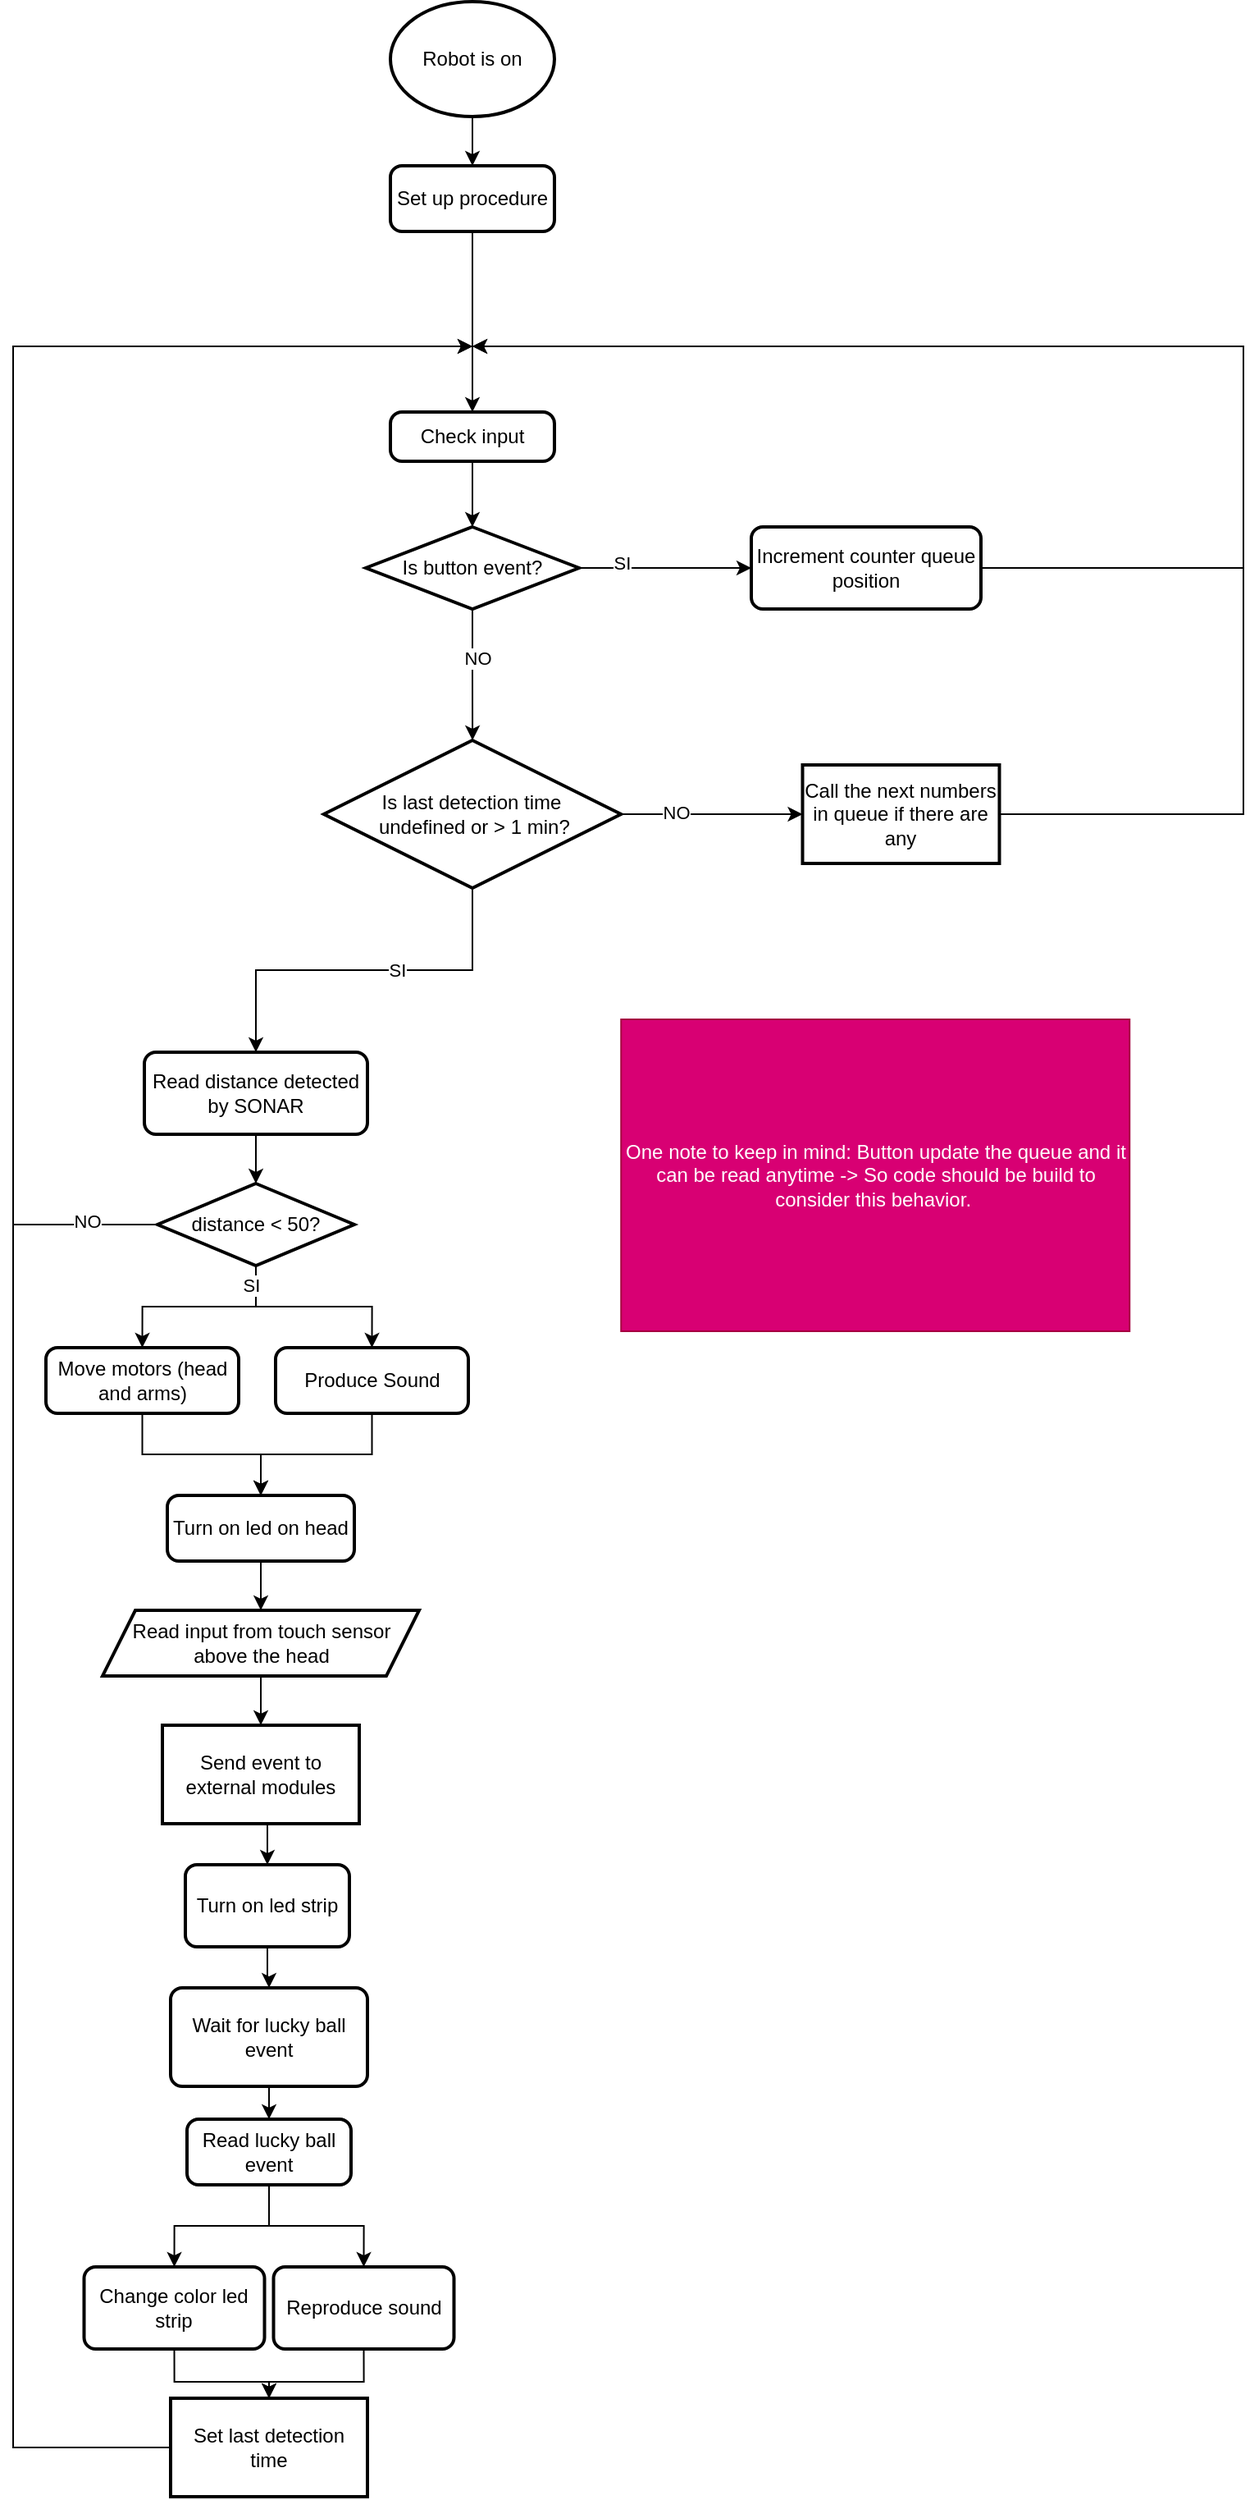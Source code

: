 <mxfile version="26.2.14">
  <diagram id="C5RBs43oDa-KdzZeNtuy" name="Page-1">
    <mxGraphModel dx="2262" dy="2700" grid="1" gridSize="10" guides="1" tooltips="1" connect="1" arrows="1" fold="1" page="1" pageScale="1" pageWidth="827" pageHeight="1169" math="0" shadow="0">
      <root>
        <mxCell id="WIyWlLk6GJQsqaUBKTNV-0" />
        <mxCell id="WIyWlLk6GJQsqaUBKTNV-1" parent="WIyWlLk6GJQsqaUBKTNV-0" />
        <mxCell id="xqUfiWubJbebN2fs-ksx-53" value="" style="edgeStyle=orthogonalEdgeStyle;rounded=0;orthogonalLoop=1;jettySize=auto;html=1;" edge="1" parent="WIyWlLk6GJQsqaUBKTNV-1" source="xqUfiWubJbebN2fs-ksx-7" target="xqUfiWubJbebN2fs-ksx-52">
          <mxGeometry relative="1" as="geometry" />
        </mxCell>
        <mxCell id="xqUfiWubJbebN2fs-ksx-7" value="Robot is on" style="strokeWidth=2;html=1;shape=mxgraph.flowchart.start_1;whiteSpace=wrap;" vertex="1" parent="WIyWlLk6GJQsqaUBKTNV-1">
          <mxGeometry x="349.99" y="-600" width="100" height="70" as="geometry" />
        </mxCell>
        <mxCell id="xqUfiWubJbebN2fs-ksx-67" value="" style="edgeStyle=orthogonalEdgeStyle;rounded=0;orthogonalLoop=1;jettySize=auto;html=1;" edge="1" parent="WIyWlLk6GJQsqaUBKTNV-1" source="xqUfiWubJbebN2fs-ksx-44" target="xqUfiWubJbebN2fs-ksx-66">
          <mxGeometry relative="1" as="geometry" />
        </mxCell>
        <mxCell id="xqUfiWubJbebN2fs-ksx-44" value="Move motors (head and arms)" style="rounded=1;whiteSpace=wrap;html=1;absoluteArcSize=1;arcSize=14;strokeWidth=2;" vertex="1" parent="WIyWlLk6GJQsqaUBKTNV-1">
          <mxGeometry x="140" y="220" width="117.5" height="40" as="geometry" />
        </mxCell>
        <mxCell id="xqUfiWubJbebN2fs-ksx-68" value="" style="edgeStyle=orthogonalEdgeStyle;rounded=0;orthogonalLoop=1;jettySize=auto;html=1;" edge="1" parent="WIyWlLk6GJQsqaUBKTNV-1" source="xqUfiWubJbebN2fs-ksx-45" target="xqUfiWubJbebN2fs-ksx-66">
          <mxGeometry relative="1" as="geometry" />
        </mxCell>
        <mxCell id="xqUfiWubJbebN2fs-ksx-45" value="Produce Sound" style="rounded=1;whiteSpace=wrap;html=1;absoluteArcSize=1;arcSize=14;strokeWidth=2;" vertex="1" parent="WIyWlLk6GJQsqaUBKTNV-1">
          <mxGeometry x="280" y="220" width="117.5" height="40" as="geometry" />
        </mxCell>
        <mxCell id="xqUfiWubJbebN2fs-ksx-93" style="edgeStyle=orthogonalEdgeStyle;rounded=0;orthogonalLoop=1;jettySize=auto;html=1;exitX=0.5;exitY=1;exitDx=0;exitDy=0;entryX=0.5;entryY=0;entryDx=0;entryDy=0;" edge="1" parent="WIyWlLk6GJQsqaUBKTNV-1" source="xqUfiWubJbebN2fs-ksx-52" target="xqUfiWubJbebN2fs-ksx-92">
          <mxGeometry relative="1" as="geometry" />
        </mxCell>
        <mxCell id="xqUfiWubJbebN2fs-ksx-52" value="Set up procedure" style="rounded=1;whiteSpace=wrap;html=1;absoluteArcSize=1;arcSize=14;strokeWidth=2;" vertex="1" parent="WIyWlLk6GJQsqaUBKTNV-1">
          <mxGeometry x="349.99" y="-500" width="100" height="40" as="geometry" />
        </mxCell>
        <mxCell id="xqUfiWubJbebN2fs-ksx-57" value="" style="edgeStyle=orthogonalEdgeStyle;rounded=0;orthogonalLoop=1;jettySize=auto;html=1;" edge="1" parent="WIyWlLk6GJQsqaUBKTNV-1" source="xqUfiWubJbebN2fs-ksx-54" target="xqUfiWubJbebN2fs-ksx-56">
          <mxGeometry relative="1" as="geometry" />
        </mxCell>
        <mxCell id="xqUfiWubJbebN2fs-ksx-54" value="Read distance detected by SONAR" style="rounded=1;whiteSpace=wrap;html=1;absoluteArcSize=1;arcSize=14;strokeWidth=2;" vertex="1" parent="WIyWlLk6GJQsqaUBKTNV-1">
          <mxGeometry x="200" y="40" width="136" height="50" as="geometry" />
        </mxCell>
        <mxCell id="xqUfiWubJbebN2fs-ksx-125" style="edgeStyle=orthogonalEdgeStyle;rounded=0;orthogonalLoop=1;jettySize=auto;html=1;exitX=0;exitY=0.5;exitDx=0;exitDy=0;exitPerimeter=0;" edge="1" parent="WIyWlLk6GJQsqaUBKTNV-1" source="xqUfiWubJbebN2fs-ksx-56">
          <mxGeometry relative="1" as="geometry">
            <mxPoint x="400" y="-390" as="targetPoint" />
            <Array as="points">
              <mxPoint x="120" y="145" />
              <mxPoint x="120" y="-390" />
            </Array>
          </mxGeometry>
        </mxCell>
        <mxCell id="xqUfiWubJbebN2fs-ksx-126" value="NO" style="edgeLabel;html=1;align=center;verticalAlign=middle;resizable=0;points=[];" vertex="1" connectable="0" parent="xqUfiWubJbebN2fs-ksx-125">
          <mxGeometry x="-0.905" y="-2" relative="1" as="geometry">
            <mxPoint as="offset" />
          </mxGeometry>
        </mxCell>
        <mxCell id="xqUfiWubJbebN2fs-ksx-56" value="distance &amp;lt; 50?" style="strokeWidth=2;html=1;shape=mxgraph.flowchart.decision;whiteSpace=wrap;" vertex="1" parent="WIyWlLk6GJQsqaUBKTNV-1">
          <mxGeometry x="208" y="120" width="120" height="50" as="geometry" />
        </mxCell>
        <mxCell id="xqUfiWubJbebN2fs-ksx-59" value="" style="edgeStyle=orthogonalEdgeStyle;rounded=0;orthogonalLoop=1;jettySize=auto;html=1;exitX=0.5;exitY=1;exitDx=0;exitDy=0;exitPerimeter=0;entryX=0.5;entryY=0;entryDx=0;entryDy=0;" edge="1" parent="WIyWlLk6GJQsqaUBKTNV-1" source="xqUfiWubJbebN2fs-ksx-56" target="xqUfiWubJbebN2fs-ksx-44">
          <mxGeometry relative="1" as="geometry">
            <mxPoint x="270" y="190" as="sourcePoint" />
            <mxPoint x="268" y="210" as="targetPoint" />
          </mxGeometry>
        </mxCell>
        <mxCell id="xqUfiWubJbebN2fs-ksx-61" value="" style="edgeStyle=orthogonalEdgeStyle;rounded=0;orthogonalLoop=1;jettySize=auto;html=1;exitX=0.5;exitY=1;exitDx=0;exitDy=0;exitPerimeter=0;entryX=0.5;entryY=0;entryDx=0;entryDy=0;" edge="1" parent="WIyWlLk6GJQsqaUBKTNV-1" source="xqUfiWubJbebN2fs-ksx-56" target="xqUfiWubJbebN2fs-ksx-45">
          <mxGeometry relative="1" as="geometry">
            <mxPoint x="278" y="180" as="sourcePoint" />
            <mxPoint x="209" y="230" as="targetPoint" />
          </mxGeometry>
        </mxCell>
        <mxCell id="xqUfiWubJbebN2fs-ksx-62" value="SI" style="edgeLabel;html=1;align=center;verticalAlign=middle;resizable=0;points=[];" vertex="1" connectable="0" parent="xqUfiWubJbebN2fs-ksx-61">
          <mxGeometry x="-0.808" y="-3" relative="1" as="geometry">
            <mxPoint as="offset" />
          </mxGeometry>
        </mxCell>
        <mxCell id="xqUfiWubJbebN2fs-ksx-71" value="" style="edgeStyle=orthogonalEdgeStyle;rounded=0;orthogonalLoop=1;jettySize=auto;html=1;" edge="1" parent="WIyWlLk6GJQsqaUBKTNV-1" source="xqUfiWubJbebN2fs-ksx-66" target="xqUfiWubJbebN2fs-ksx-70">
          <mxGeometry relative="1" as="geometry" />
        </mxCell>
        <mxCell id="xqUfiWubJbebN2fs-ksx-66" value="Turn on led on head" style="rounded=1;whiteSpace=wrap;html=1;absoluteArcSize=1;arcSize=14;strokeWidth=2;" vertex="1" parent="WIyWlLk6GJQsqaUBKTNV-1">
          <mxGeometry x="214" y="310" width="114" height="40" as="geometry" />
        </mxCell>
        <mxCell id="xqUfiWubJbebN2fs-ksx-73" value="" style="edgeStyle=orthogonalEdgeStyle;rounded=0;orthogonalLoop=1;jettySize=auto;html=1;" edge="1" parent="WIyWlLk6GJQsqaUBKTNV-1" source="xqUfiWubJbebN2fs-ksx-70" target="xqUfiWubJbebN2fs-ksx-72">
          <mxGeometry relative="1" as="geometry" />
        </mxCell>
        <mxCell id="xqUfiWubJbebN2fs-ksx-70" value="Read input from touch sensor above the head" style="shape=parallelogram;perimeter=parallelogramPerimeter;whiteSpace=wrap;html=1;fixedSize=1;rounded=1;absoluteArcSize=1;arcSize=0;strokeWidth=2;" vertex="1" parent="WIyWlLk6GJQsqaUBKTNV-1">
          <mxGeometry x="174.5" y="380" width="193" height="40" as="geometry" />
        </mxCell>
        <mxCell id="xqUfiWubJbebN2fs-ksx-104" style="edgeStyle=orthogonalEdgeStyle;rounded=0;orthogonalLoop=1;jettySize=auto;html=1;exitX=0.5;exitY=1;exitDx=0;exitDy=0;entryX=0.5;entryY=0;entryDx=0;entryDy=0;" edge="1" parent="WIyWlLk6GJQsqaUBKTNV-1" source="xqUfiWubJbebN2fs-ksx-72" target="xqUfiWubJbebN2fs-ksx-101">
          <mxGeometry relative="1" as="geometry" />
        </mxCell>
        <mxCell id="xqUfiWubJbebN2fs-ksx-72" value="Send event to external modules" style="rounded=1;whiteSpace=wrap;html=1;absoluteArcSize=1;arcSize=0;strokeWidth=2;" vertex="1" parent="WIyWlLk6GJQsqaUBKTNV-1">
          <mxGeometry x="211" y="450" width="120" height="60" as="geometry" />
        </mxCell>
        <mxCell id="xqUfiWubJbebN2fs-ksx-74" value="Set last detection time" style="whiteSpace=wrap;html=1;rounded=1;absoluteArcSize=1;arcSize=0;strokeWidth=2;" vertex="1" parent="WIyWlLk6GJQsqaUBKTNV-1">
          <mxGeometry x="216" y="860" width="120" height="60" as="geometry" />
        </mxCell>
        <mxCell id="xqUfiWubJbebN2fs-ksx-86" style="edgeStyle=orthogonalEdgeStyle;rounded=0;orthogonalLoop=1;jettySize=auto;html=1;exitX=0.5;exitY=1;exitDx=0;exitDy=0;exitPerimeter=0;entryX=0.5;entryY=0;entryDx=0;entryDy=0;" edge="1" parent="WIyWlLk6GJQsqaUBKTNV-1" source="xqUfiWubJbebN2fs-ksx-82" target="xqUfiWubJbebN2fs-ksx-54">
          <mxGeometry relative="1" as="geometry" />
        </mxCell>
        <mxCell id="xqUfiWubJbebN2fs-ksx-88" value="SI" style="edgeLabel;html=1;align=center;verticalAlign=middle;resizable=0;points=[];" vertex="1" connectable="0" parent="xqUfiWubJbebN2fs-ksx-86">
          <mxGeometry x="-0.166" relative="1" as="geometry">
            <mxPoint as="offset" />
          </mxGeometry>
        </mxCell>
        <mxCell id="xqUfiWubJbebN2fs-ksx-136" value="" style="edgeStyle=orthogonalEdgeStyle;rounded=0;orthogonalLoop=1;jettySize=auto;html=1;" edge="1" parent="WIyWlLk6GJQsqaUBKTNV-1" source="xqUfiWubJbebN2fs-ksx-82" target="xqUfiWubJbebN2fs-ksx-135">
          <mxGeometry relative="1" as="geometry" />
        </mxCell>
        <mxCell id="xqUfiWubJbebN2fs-ksx-140" value="NO" style="edgeLabel;html=1;align=center;verticalAlign=middle;resizable=0;points=[];" vertex="1" connectable="0" parent="xqUfiWubJbebN2fs-ksx-136">
          <mxGeometry x="-0.391" y="1" relative="1" as="geometry">
            <mxPoint as="offset" />
          </mxGeometry>
        </mxCell>
        <mxCell id="xqUfiWubJbebN2fs-ksx-82" value="Is last detection time&lt;div&gt;&amp;nbsp;undefined or &amp;gt; 1 min?&lt;/div&gt;" style="strokeWidth=2;html=1;shape=mxgraph.flowchart.decision;whiteSpace=wrap;" vertex="1" parent="WIyWlLk6GJQsqaUBKTNV-1">
          <mxGeometry x="309.37" y="-150" width="181.25" height="90" as="geometry" />
        </mxCell>
        <mxCell id="xqUfiWubJbebN2fs-ksx-85" style="edgeStyle=orthogonalEdgeStyle;rounded=0;orthogonalLoop=1;jettySize=auto;html=1;exitX=0;exitY=0.5;exitDx=0;exitDy=0;" edge="1" parent="WIyWlLk6GJQsqaUBKTNV-1" source="xqUfiWubJbebN2fs-ksx-74">
          <mxGeometry relative="1" as="geometry">
            <mxPoint x="400" y="-390" as="targetPoint" />
            <Array as="points">
              <mxPoint x="120" y="890" />
              <mxPoint x="120" y="-390" />
            </Array>
          </mxGeometry>
        </mxCell>
        <mxCell id="xqUfiWubJbebN2fs-ksx-122" style="edgeStyle=orthogonalEdgeStyle;rounded=0;orthogonalLoop=1;jettySize=auto;html=1;exitX=0.5;exitY=1;exitDx=0;exitDy=0;" edge="1" parent="WIyWlLk6GJQsqaUBKTNV-1" source="xqUfiWubJbebN2fs-ksx-92" target="xqUfiWubJbebN2fs-ksx-98">
          <mxGeometry relative="1" as="geometry" />
        </mxCell>
        <mxCell id="xqUfiWubJbebN2fs-ksx-92" value="Check input" style="rounded=1;whiteSpace=wrap;html=1;absoluteArcSize=1;arcSize=14;strokeWidth=2;" vertex="1" parent="WIyWlLk6GJQsqaUBKTNV-1">
          <mxGeometry x="349.99" y="-350" width="100" height="30" as="geometry" />
        </mxCell>
        <mxCell id="xqUfiWubJbebN2fs-ksx-120" style="edgeStyle=orthogonalEdgeStyle;rounded=0;orthogonalLoop=1;jettySize=auto;html=1;exitX=0.5;exitY=1;exitDx=0;exitDy=0;exitPerimeter=0;" edge="1" parent="WIyWlLk6GJQsqaUBKTNV-1" source="xqUfiWubJbebN2fs-ksx-98" target="xqUfiWubJbebN2fs-ksx-82">
          <mxGeometry relative="1" as="geometry" />
        </mxCell>
        <mxCell id="xqUfiWubJbebN2fs-ksx-127" value="NO" style="edgeLabel;html=1;align=center;verticalAlign=middle;resizable=0;points=[];" vertex="1" connectable="0" parent="xqUfiWubJbebN2fs-ksx-120">
          <mxGeometry x="-0.269" y="3" relative="1" as="geometry">
            <mxPoint as="offset" />
          </mxGeometry>
        </mxCell>
        <mxCell id="xqUfiWubJbebN2fs-ksx-130" style="edgeStyle=orthogonalEdgeStyle;rounded=0;orthogonalLoop=1;jettySize=auto;html=1;exitX=1;exitY=0.5;exitDx=0;exitDy=0;exitPerimeter=0;entryX=0;entryY=0.5;entryDx=0;entryDy=0;" edge="1" parent="WIyWlLk6GJQsqaUBKTNV-1" source="xqUfiWubJbebN2fs-ksx-98">
          <mxGeometry relative="1" as="geometry">
            <mxPoint x="570" y="-255" as="targetPoint" />
          </mxGeometry>
        </mxCell>
        <mxCell id="xqUfiWubJbebN2fs-ksx-133" value="SI" style="edgeLabel;html=1;align=center;verticalAlign=middle;resizable=0;points=[];" vertex="1" connectable="0" parent="xqUfiWubJbebN2fs-ksx-130">
          <mxGeometry x="-0.506" y="3" relative="1" as="geometry">
            <mxPoint as="offset" />
          </mxGeometry>
        </mxCell>
        <mxCell id="xqUfiWubJbebN2fs-ksx-98" value="Is button event?" style="strokeWidth=2;html=1;shape=mxgraph.flowchart.decision;whiteSpace=wrap;" vertex="1" parent="WIyWlLk6GJQsqaUBKTNV-1">
          <mxGeometry x="334.99" y="-280" width="130.01" height="50" as="geometry" />
        </mxCell>
        <mxCell id="xqUfiWubJbebN2fs-ksx-107" value="" style="edgeStyle=orthogonalEdgeStyle;rounded=0;orthogonalLoop=1;jettySize=auto;html=1;" edge="1" parent="WIyWlLk6GJQsqaUBKTNV-1" source="xqUfiWubJbebN2fs-ksx-101" target="xqUfiWubJbebN2fs-ksx-106">
          <mxGeometry relative="1" as="geometry" />
        </mxCell>
        <mxCell id="xqUfiWubJbebN2fs-ksx-101" value="Turn on led strip" style="rounded=1;whiteSpace=wrap;html=1;absoluteArcSize=1;arcSize=14;strokeWidth=2;" vertex="1" parent="WIyWlLk6GJQsqaUBKTNV-1">
          <mxGeometry x="224.99" y="535" width="100" height="50" as="geometry" />
        </mxCell>
        <mxCell id="xqUfiWubJbebN2fs-ksx-102" style="edgeStyle=orthogonalEdgeStyle;rounded=0;orthogonalLoop=1;jettySize=auto;html=1;exitX=0.5;exitY=1;exitDx=0;exitDy=0;" edge="1" parent="WIyWlLk6GJQsqaUBKTNV-1" source="xqUfiWubJbebN2fs-ksx-101" target="xqUfiWubJbebN2fs-ksx-101">
          <mxGeometry relative="1" as="geometry" />
        </mxCell>
        <mxCell id="xqUfiWubJbebN2fs-ksx-113" style="edgeStyle=orthogonalEdgeStyle;rounded=0;orthogonalLoop=1;jettySize=auto;html=1;exitX=0.5;exitY=1;exitDx=0;exitDy=0;entryX=0.5;entryY=0;entryDx=0;entryDy=0;" edge="1" parent="WIyWlLk6GJQsqaUBKTNV-1" source="xqUfiWubJbebN2fs-ksx-118" target="xqUfiWubJbebN2fs-ksx-111">
          <mxGeometry relative="1" as="geometry" />
        </mxCell>
        <mxCell id="xqUfiWubJbebN2fs-ksx-114" style="edgeStyle=orthogonalEdgeStyle;rounded=0;orthogonalLoop=1;jettySize=auto;html=1;exitX=0.5;exitY=1;exitDx=0;exitDy=0;entryX=0.5;entryY=0;entryDx=0;entryDy=0;" edge="1" parent="WIyWlLk6GJQsqaUBKTNV-1" source="xqUfiWubJbebN2fs-ksx-118" target="xqUfiWubJbebN2fs-ksx-112">
          <mxGeometry relative="1" as="geometry" />
        </mxCell>
        <mxCell id="xqUfiWubJbebN2fs-ksx-119" style="edgeStyle=orthogonalEdgeStyle;rounded=0;orthogonalLoop=1;jettySize=auto;html=1;exitX=0.5;exitY=1;exitDx=0;exitDy=0;entryX=0.5;entryY=0;entryDx=0;entryDy=0;" edge="1" parent="WIyWlLk6GJQsqaUBKTNV-1" source="xqUfiWubJbebN2fs-ksx-106" target="xqUfiWubJbebN2fs-ksx-118">
          <mxGeometry relative="1" as="geometry" />
        </mxCell>
        <mxCell id="xqUfiWubJbebN2fs-ksx-106" value="Wait for lucky ball event" style="whiteSpace=wrap;html=1;rounded=1;absoluteArcSize=1;arcSize=14;strokeWidth=2;" vertex="1" parent="WIyWlLk6GJQsqaUBKTNV-1">
          <mxGeometry x="216" y="610" width="120" height="60" as="geometry" />
        </mxCell>
        <mxCell id="xqUfiWubJbebN2fs-ksx-115" style="edgeStyle=orthogonalEdgeStyle;rounded=0;orthogonalLoop=1;jettySize=auto;html=1;exitX=0.5;exitY=1;exitDx=0;exitDy=0;" edge="1" parent="WIyWlLk6GJQsqaUBKTNV-1" source="xqUfiWubJbebN2fs-ksx-111" target="xqUfiWubJbebN2fs-ksx-74">
          <mxGeometry relative="1" as="geometry" />
        </mxCell>
        <mxCell id="xqUfiWubJbebN2fs-ksx-111" value="Change color led strip" style="rounded=1;whiteSpace=wrap;html=1;absoluteArcSize=1;arcSize=14;strokeWidth=2;" vertex="1" parent="WIyWlLk6GJQsqaUBKTNV-1">
          <mxGeometry x="163.25" y="780" width="110" height="50" as="geometry" />
        </mxCell>
        <mxCell id="xqUfiWubJbebN2fs-ksx-117" style="edgeStyle=orthogonalEdgeStyle;rounded=0;orthogonalLoop=1;jettySize=auto;html=1;exitX=0.5;exitY=1;exitDx=0;exitDy=0;entryX=0.5;entryY=0;entryDx=0;entryDy=0;" edge="1" parent="WIyWlLk6GJQsqaUBKTNV-1" source="xqUfiWubJbebN2fs-ksx-112" target="xqUfiWubJbebN2fs-ksx-74">
          <mxGeometry relative="1" as="geometry" />
        </mxCell>
        <mxCell id="xqUfiWubJbebN2fs-ksx-112" value="Reproduce sound" style="rounded=1;whiteSpace=wrap;html=1;absoluteArcSize=1;arcSize=14;strokeWidth=2;" vertex="1" parent="WIyWlLk6GJQsqaUBKTNV-1">
          <mxGeometry x="278.75" y="780" width="110" height="50" as="geometry" />
        </mxCell>
        <mxCell id="xqUfiWubJbebN2fs-ksx-118" value="Read lucky ball event" style="rounded=1;whiteSpace=wrap;html=1;absoluteArcSize=1;arcSize=14;strokeWidth=2;" vertex="1" parent="WIyWlLk6GJQsqaUBKTNV-1">
          <mxGeometry x="226" y="690" width="100" height="40" as="geometry" />
        </mxCell>
        <mxCell id="xqUfiWubJbebN2fs-ksx-132" style="edgeStyle=orthogonalEdgeStyle;rounded=0;orthogonalLoop=1;jettySize=auto;html=1;exitX=1;exitY=0.5;exitDx=0;exitDy=0;" edge="1" parent="WIyWlLk6GJQsqaUBKTNV-1" source="xqUfiWubJbebN2fs-ksx-129">
          <mxGeometry relative="1" as="geometry">
            <mxPoint x="400" y="-390" as="targetPoint" />
            <Array as="points">
              <mxPoint x="870" y="-255" />
              <mxPoint x="870" y="-390" />
            </Array>
          </mxGeometry>
        </mxCell>
        <mxCell id="xqUfiWubJbebN2fs-ksx-129" value="Increment counter queue position" style="rounded=1;whiteSpace=wrap;html=1;absoluteArcSize=1;arcSize=14;strokeWidth=2;" vertex="1" parent="WIyWlLk6GJQsqaUBKTNV-1">
          <mxGeometry x="570" y="-280" width="140" height="50" as="geometry" />
        </mxCell>
        <mxCell id="xqUfiWubJbebN2fs-ksx-134" value="One note to keep in mind: Button update the queue and it can be read anytime -&amp;gt; So code should be build to consider this behavior.&amp;nbsp;" style="whiteSpace=wrap;html=1;fillColor=#d80073;strokeColor=#A50040;fontColor=#ffffff;" vertex="1" parent="WIyWlLk6GJQsqaUBKTNV-1">
          <mxGeometry x="490.62" y="20" width="310" height="190" as="geometry" />
        </mxCell>
        <mxCell id="xqUfiWubJbebN2fs-ksx-139" style="edgeStyle=orthogonalEdgeStyle;rounded=0;orthogonalLoop=1;jettySize=auto;html=1;exitX=1;exitY=0.5;exitDx=0;exitDy=0;" edge="1" parent="WIyWlLk6GJQsqaUBKTNV-1" source="xqUfiWubJbebN2fs-ksx-135">
          <mxGeometry relative="1" as="geometry">
            <mxPoint x="400" y="-390" as="targetPoint" />
            <Array as="points">
              <mxPoint x="870" y="-105" />
              <mxPoint x="870" y="-390" />
            </Array>
          </mxGeometry>
        </mxCell>
        <mxCell id="xqUfiWubJbebN2fs-ksx-135" value="Call the next numbers in queue if there are any" style="whiteSpace=wrap;html=1;strokeWidth=2;" vertex="1" parent="WIyWlLk6GJQsqaUBKTNV-1">
          <mxGeometry x="601.245" y="-135" width="120" height="60" as="geometry" />
        </mxCell>
      </root>
    </mxGraphModel>
  </diagram>
</mxfile>
